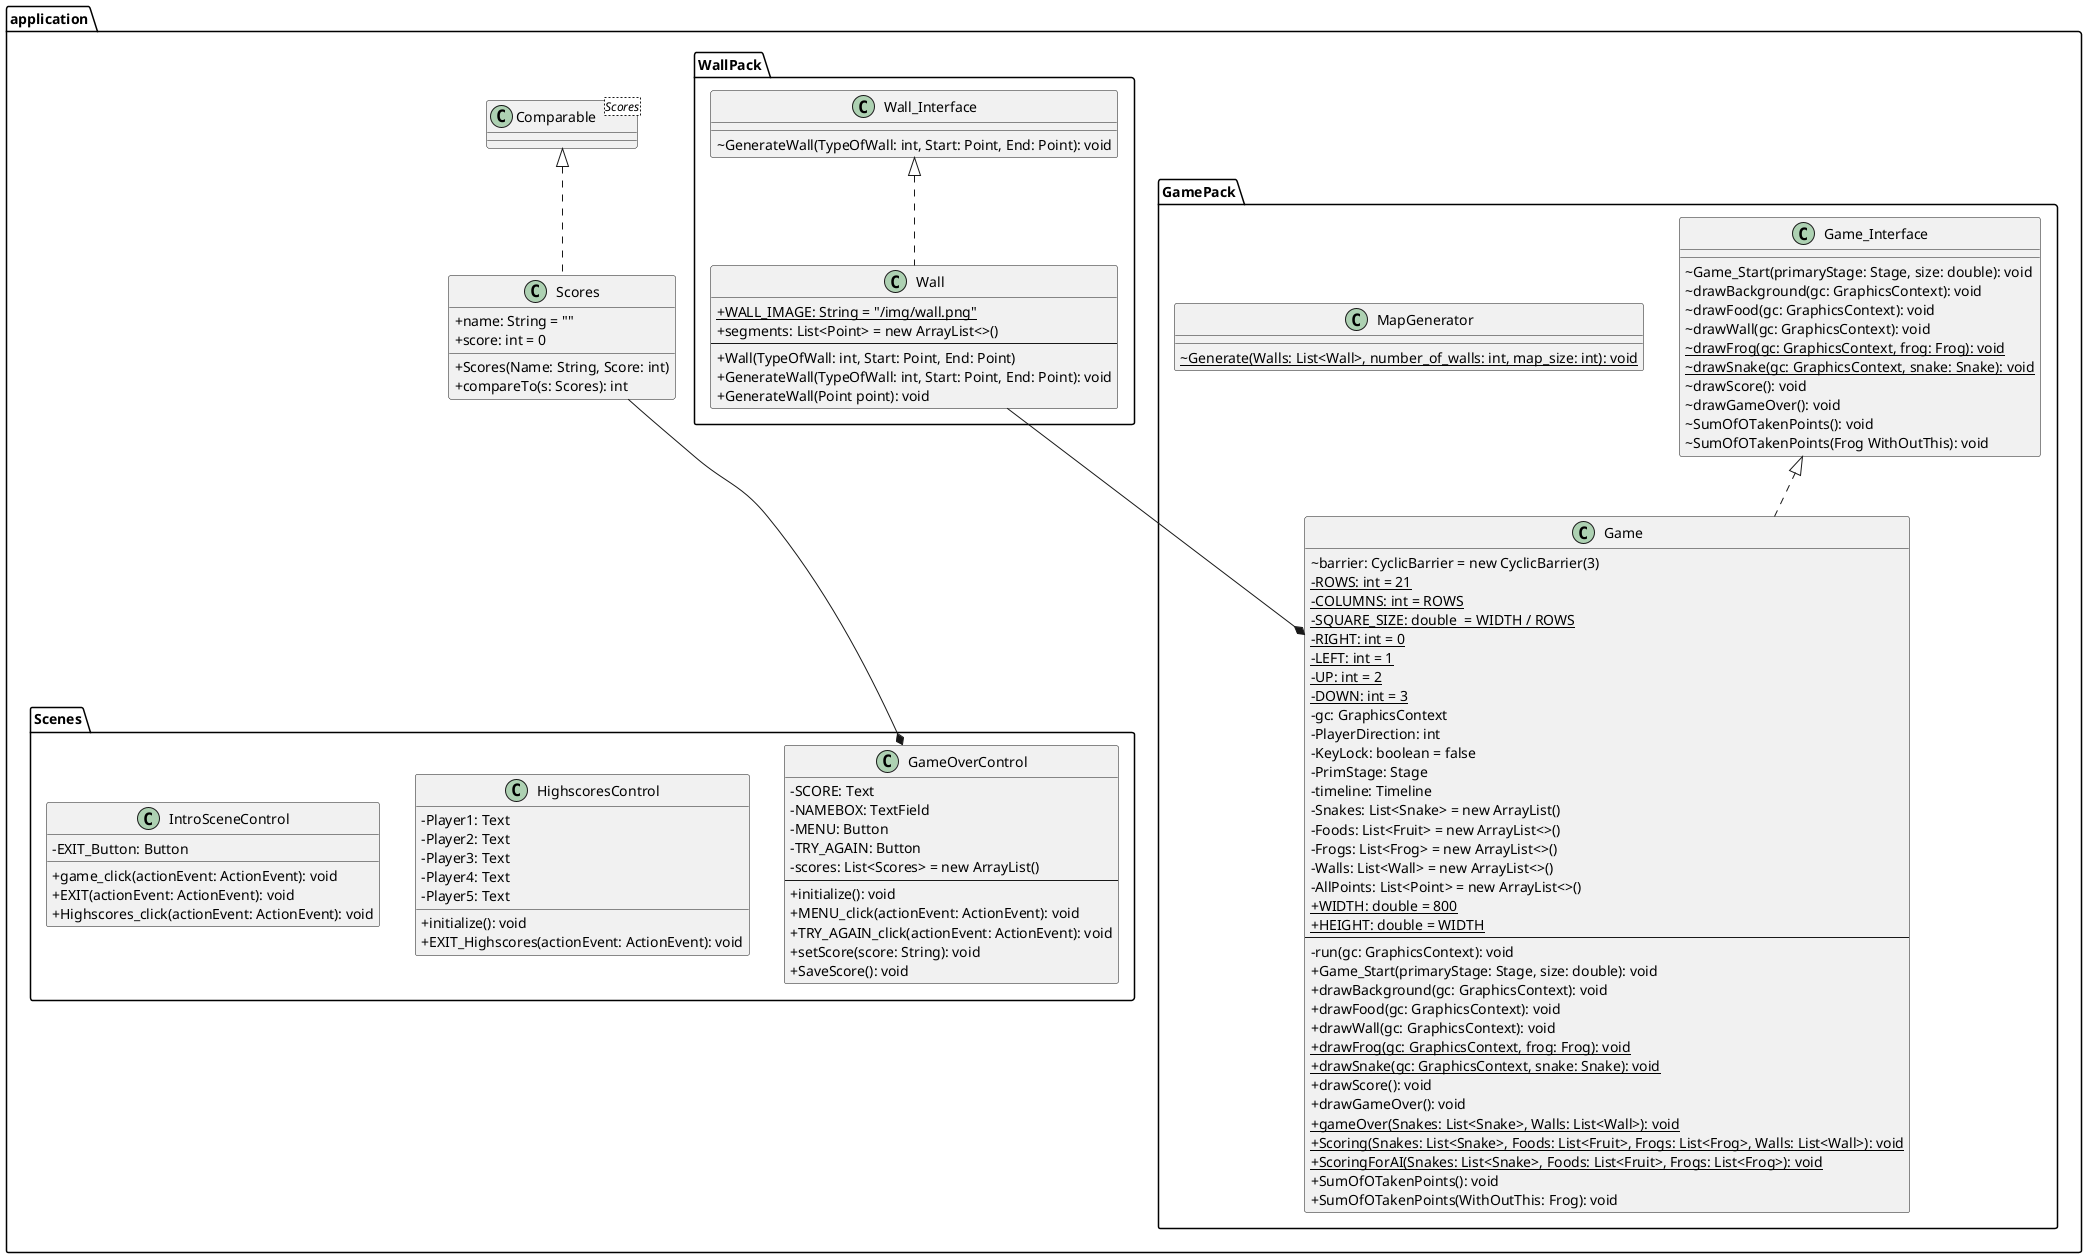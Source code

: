 @startuml

skinparam classAttributeIconSize 0

package "application" {

package "application.GamePack" {
    class Game_Interface {
        ~ Game_Start(primaryStage: Stage, size: double): void
        ~ drawBackground(gc: GraphicsContext): void
        ~ drawFood(gc: GraphicsContext): void
        ~ drawWall(gc: GraphicsContext): void
        ~ {static} drawFrog(gc: GraphicsContext, frog: Frog): void
        ~ {static} drawSnake(gc: GraphicsContext, snake: Snake): void
        ~ drawScore(): void
        ~ drawGameOver(): void
        ~ SumOfOTakenPoints(): void
        ~ SumOfOTakenPoints(Frog WithOutThis): void
    }

    class Game {
        ~ barrier: CyclicBarrier = new CyclicBarrier(3)
        - {static} ROWS: int = 21
        - {static} COLUMNS: int = ROWS
        - {static} SQUARE_SIZE: double  = WIDTH / ROWS
        - {static} RIGHT: int = 0
        - {static} LEFT: int = 1
        - {static} UP: int = 2
        - {static} DOWN: int = 3
        - gc: GraphicsContext
        - PlayerDirection: int
        - KeyLock: boolean = false
        - PrimStage: Stage
        - timeline: Timeline
        {field} - Snakes: List<Snake> = new ArrayList()
        {field} - Foods: List<Fruit> = new ArrayList<>()
        {field} - Frogs: List<Frog> = new ArrayList<>()
        {field} - Walls: List<Wall> = new ArrayList<>()
        {field} - AllPoints: List<Point> = new ArrayList<>()
        + {static} WIDTH: double = 800
        + {static} HEIGHT: double = WIDTH
        --
        - run(gc: GraphicsContext): void
        + Game_Start(primaryStage: Stage, size: double): void
        + drawBackground(gc: GraphicsContext): void
        + drawFood(gc: GraphicsContext): void
        + drawWall(gc: GraphicsContext): void
        + {static} drawFrog(gc: GraphicsContext, frog: Frog): void
        + {static} drawSnake(gc: GraphicsContext, snake: Snake): void
        + drawScore(): void
        + drawGameOver(): void
        + {static} gameOver(Snakes: List<Snake>, Walls: List<Wall>): void
        + {static} Scoring(Snakes: List<Snake>, Foods: List<Fruit>, Frogs: List<Frog>, Walls: List<Wall>): void
        + {static} ScoringForAI(Snakes: List<Snake>, Foods: List<Fruit>, Frogs: List<Frog>): void
        + SumOfOTakenPoints(): void
        + SumOfOTakenPoints(WithOutThis: Frog): void
    }

    class MapGenerator {
        ~ {static} Generate(Walls: List<Wall>, number_of_walls: int, map_size: int): void
    }
}

package "application.WallPack" {

class Wall_Interface {
    ~ GenerateWall(TypeOfWall: int, Start: Point, End: Point): void
}

class Wall {
    + {static} WALL_IMAGE: String = "/img/wall.png"
    {field} + segments: List<Point> = new ArrayList<>()
    --
    + Wall(TypeOfWall: int, Start: Point, End: Point)
    + GenerateWall(TypeOfWall: int, Start: Point, End: Point): void
    + GenerateWall(Point point): void
}

}

package "application.Scenes" {

class GameOverControl {
    - SCORE: Text
    - NAMEBOX: TextField
    - MENU: Button
    - TRY_AGAIN: Button
    {field} - scores: List<Scores> = new ArrayList()
    --
    + initialize(): void
    + MENU_click(actionEvent: ActionEvent): void
    + TRY_AGAIN_click(actionEvent: ActionEvent): void
    + setScore(score: String): void
    + SaveScore(): void
}

class HighscoresControl {
    - Player1: Text
    - Player2: Text
    - Player3: Text
    - Player4: Text
    - Player5: Text

    + initialize(): void
    + EXIT_Highscores(actionEvent: ActionEvent): void
}

class IntroSceneControl {
    - EXIT_Button: Button

    + game_click(actionEvent: ActionEvent): void
    + EXIT(actionEvent: ActionEvent): void
    + Highscores_click(actionEvent: ActionEvent): void
}

}

class Comparable<Scores> {
}

class Scores {
    + name: String = ""
    + score: int = 0

    + Scores(Name: String, Score: int)
    + compareTo(s: Scores): int
}

Game_Interface <|.. Game

Comparable <|.. Scores

Wall_Interface <|.. Wall

Scores --* GameOverControl

Wall --* Game

}

@enduml